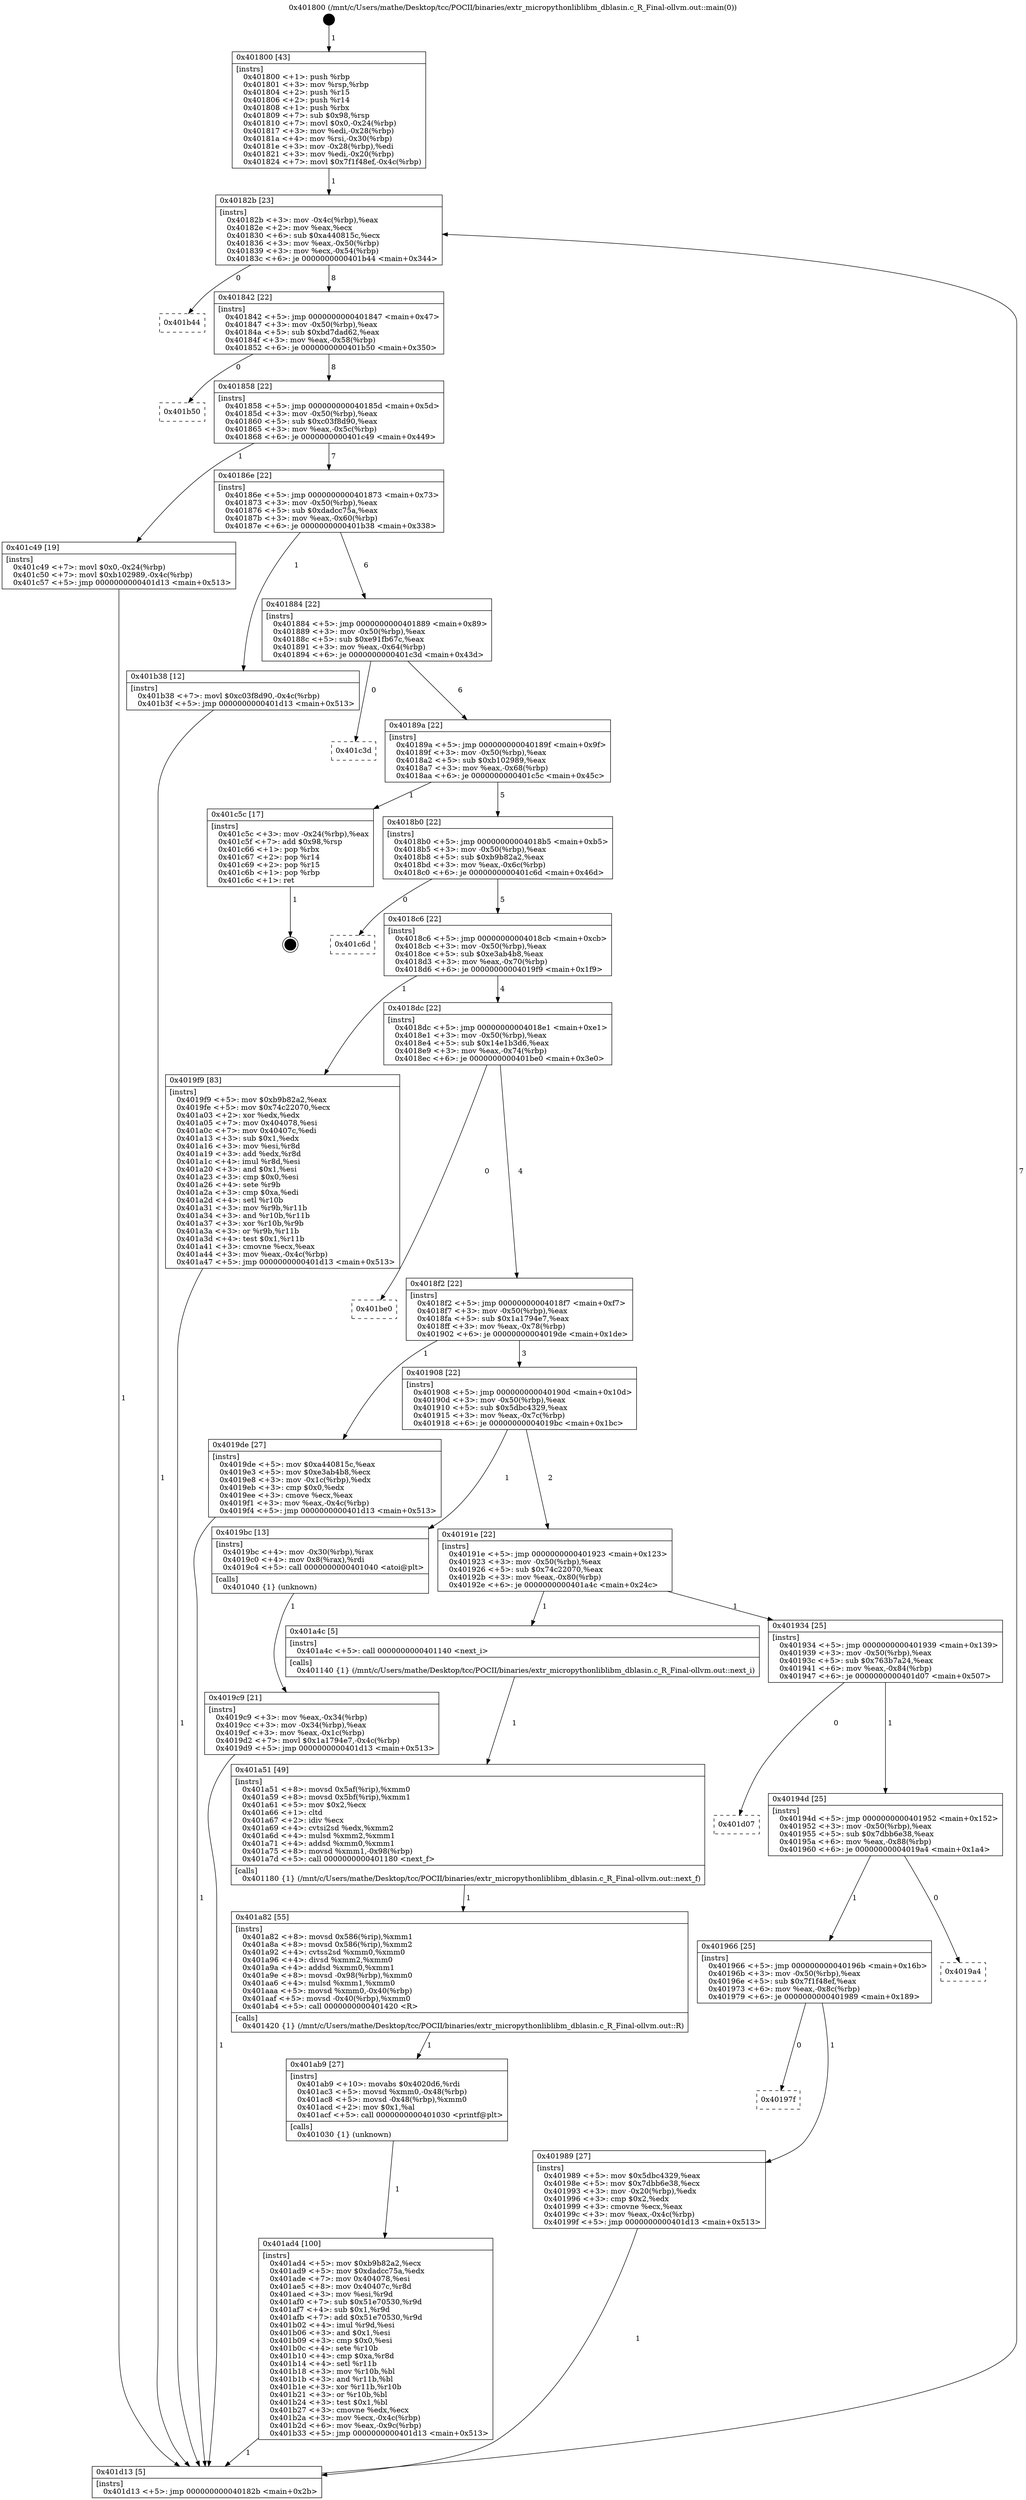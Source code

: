 digraph "0x401800" {
  label = "0x401800 (/mnt/c/Users/mathe/Desktop/tcc/POCII/binaries/extr_micropythonliblibm_dblasin.c_R_Final-ollvm.out::main(0))"
  labelloc = "t"
  node[shape=record]

  Entry [label="",width=0.3,height=0.3,shape=circle,fillcolor=black,style=filled]
  "0x40182b" [label="{
     0x40182b [23]\l
     | [instrs]\l
     &nbsp;&nbsp;0x40182b \<+3\>: mov -0x4c(%rbp),%eax\l
     &nbsp;&nbsp;0x40182e \<+2\>: mov %eax,%ecx\l
     &nbsp;&nbsp;0x401830 \<+6\>: sub $0xa440815c,%ecx\l
     &nbsp;&nbsp;0x401836 \<+3\>: mov %eax,-0x50(%rbp)\l
     &nbsp;&nbsp;0x401839 \<+3\>: mov %ecx,-0x54(%rbp)\l
     &nbsp;&nbsp;0x40183c \<+6\>: je 0000000000401b44 \<main+0x344\>\l
  }"]
  "0x401b44" [label="{
     0x401b44\l
  }", style=dashed]
  "0x401842" [label="{
     0x401842 [22]\l
     | [instrs]\l
     &nbsp;&nbsp;0x401842 \<+5\>: jmp 0000000000401847 \<main+0x47\>\l
     &nbsp;&nbsp;0x401847 \<+3\>: mov -0x50(%rbp),%eax\l
     &nbsp;&nbsp;0x40184a \<+5\>: sub $0xbd7dad62,%eax\l
     &nbsp;&nbsp;0x40184f \<+3\>: mov %eax,-0x58(%rbp)\l
     &nbsp;&nbsp;0x401852 \<+6\>: je 0000000000401b50 \<main+0x350\>\l
  }"]
  Exit [label="",width=0.3,height=0.3,shape=circle,fillcolor=black,style=filled,peripheries=2]
  "0x401b50" [label="{
     0x401b50\l
  }", style=dashed]
  "0x401858" [label="{
     0x401858 [22]\l
     | [instrs]\l
     &nbsp;&nbsp;0x401858 \<+5\>: jmp 000000000040185d \<main+0x5d\>\l
     &nbsp;&nbsp;0x40185d \<+3\>: mov -0x50(%rbp),%eax\l
     &nbsp;&nbsp;0x401860 \<+5\>: sub $0xc03f8d90,%eax\l
     &nbsp;&nbsp;0x401865 \<+3\>: mov %eax,-0x5c(%rbp)\l
     &nbsp;&nbsp;0x401868 \<+6\>: je 0000000000401c49 \<main+0x449\>\l
  }"]
  "0x401ad4" [label="{
     0x401ad4 [100]\l
     | [instrs]\l
     &nbsp;&nbsp;0x401ad4 \<+5\>: mov $0xb9b82a2,%ecx\l
     &nbsp;&nbsp;0x401ad9 \<+5\>: mov $0xdadcc75a,%edx\l
     &nbsp;&nbsp;0x401ade \<+7\>: mov 0x404078,%esi\l
     &nbsp;&nbsp;0x401ae5 \<+8\>: mov 0x40407c,%r8d\l
     &nbsp;&nbsp;0x401aed \<+3\>: mov %esi,%r9d\l
     &nbsp;&nbsp;0x401af0 \<+7\>: sub $0x51e70530,%r9d\l
     &nbsp;&nbsp;0x401af7 \<+4\>: sub $0x1,%r9d\l
     &nbsp;&nbsp;0x401afb \<+7\>: add $0x51e70530,%r9d\l
     &nbsp;&nbsp;0x401b02 \<+4\>: imul %r9d,%esi\l
     &nbsp;&nbsp;0x401b06 \<+3\>: and $0x1,%esi\l
     &nbsp;&nbsp;0x401b09 \<+3\>: cmp $0x0,%esi\l
     &nbsp;&nbsp;0x401b0c \<+4\>: sete %r10b\l
     &nbsp;&nbsp;0x401b10 \<+4\>: cmp $0xa,%r8d\l
     &nbsp;&nbsp;0x401b14 \<+4\>: setl %r11b\l
     &nbsp;&nbsp;0x401b18 \<+3\>: mov %r10b,%bl\l
     &nbsp;&nbsp;0x401b1b \<+3\>: and %r11b,%bl\l
     &nbsp;&nbsp;0x401b1e \<+3\>: xor %r11b,%r10b\l
     &nbsp;&nbsp;0x401b21 \<+3\>: or %r10b,%bl\l
     &nbsp;&nbsp;0x401b24 \<+3\>: test $0x1,%bl\l
     &nbsp;&nbsp;0x401b27 \<+3\>: cmovne %edx,%ecx\l
     &nbsp;&nbsp;0x401b2a \<+3\>: mov %ecx,-0x4c(%rbp)\l
     &nbsp;&nbsp;0x401b2d \<+6\>: mov %eax,-0x9c(%rbp)\l
     &nbsp;&nbsp;0x401b33 \<+5\>: jmp 0000000000401d13 \<main+0x513\>\l
  }"]
  "0x401c49" [label="{
     0x401c49 [19]\l
     | [instrs]\l
     &nbsp;&nbsp;0x401c49 \<+7\>: movl $0x0,-0x24(%rbp)\l
     &nbsp;&nbsp;0x401c50 \<+7\>: movl $0xb102989,-0x4c(%rbp)\l
     &nbsp;&nbsp;0x401c57 \<+5\>: jmp 0000000000401d13 \<main+0x513\>\l
  }"]
  "0x40186e" [label="{
     0x40186e [22]\l
     | [instrs]\l
     &nbsp;&nbsp;0x40186e \<+5\>: jmp 0000000000401873 \<main+0x73\>\l
     &nbsp;&nbsp;0x401873 \<+3\>: mov -0x50(%rbp),%eax\l
     &nbsp;&nbsp;0x401876 \<+5\>: sub $0xdadcc75a,%eax\l
     &nbsp;&nbsp;0x40187b \<+3\>: mov %eax,-0x60(%rbp)\l
     &nbsp;&nbsp;0x40187e \<+6\>: je 0000000000401b38 \<main+0x338\>\l
  }"]
  "0x401ab9" [label="{
     0x401ab9 [27]\l
     | [instrs]\l
     &nbsp;&nbsp;0x401ab9 \<+10\>: movabs $0x4020d6,%rdi\l
     &nbsp;&nbsp;0x401ac3 \<+5\>: movsd %xmm0,-0x48(%rbp)\l
     &nbsp;&nbsp;0x401ac8 \<+5\>: movsd -0x48(%rbp),%xmm0\l
     &nbsp;&nbsp;0x401acd \<+2\>: mov $0x1,%al\l
     &nbsp;&nbsp;0x401acf \<+5\>: call 0000000000401030 \<printf@plt\>\l
     | [calls]\l
     &nbsp;&nbsp;0x401030 \{1\} (unknown)\l
  }"]
  "0x401b38" [label="{
     0x401b38 [12]\l
     | [instrs]\l
     &nbsp;&nbsp;0x401b38 \<+7\>: movl $0xc03f8d90,-0x4c(%rbp)\l
     &nbsp;&nbsp;0x401b3f \<+5\>: jmp 0000000000401d13 \<main+0x513\>\l
  }"]
  "0x401884" [label="{
     0x401884 [22]\l
     | [instrs]\l
     &nbsp;&nbsp;0x401884 \<+5\>: jmp 0000000000401889 \<main+0x89\>\l
     &nbsp;&nbsp;0x401889 \<+3\>: mov -0x50(%rbp),%eax\l
     &nbsp;&nbsp;0x40188c \<+5\>: sub $0xe91fb67c,%eax\l
     &nbsp;&nbsp;0x401891 \<+3\>: mov %eax,-0x64(%rbp)\l
     &nbsp;&nbsp;0x401894 \<+6\>: je 0000000000401c3d \<main+0x43d\>\l
  }"]
  "0x401a82" [label="{
     0x401a82 [55]\l
     | [instrs]\l
     &nbsp;&nbsp;0x401a82 \<+8\>: movsd 0x586(%rip),%xmm1\l
     &nbsp;&nbsp;0x401a8a \<+8\>: movsd 0x586(%rip),%xmm2\l
     &nbsp;&nbsp;0x401a92 \<+4\>: cvtss2sd %xmm0,%xmm0\l
     &nbsp;&nbsp;0x401a96 \<+4\>: divsd %xmm2,%xmm0\l
     &nbsp;&nbsp;0x401a9a \<+4\>: addsd %xmm0,%xmm1\l
     &nbsp;&nbsp;0x401a9e \<+8\>: movsd -0x98(%rbp),%xmm0\l
     &nbsp;&nbsp;0x401aa6 \<+4\>: mulsd %xmm1,%xmm0\l
     &nbsp;&nbsp;0x401aaa \<+5\>: movsd %xmm0,-0x40(%rbp)\l
     &nbsp;&nbsp;0x401aaf \<+5\>: movsd -0x40(%rbp),%xmm0\l
     &nbsp;&nbsp;0x401ab4 \<+5\>: call 0000000000401420 \<R\>\l
     | [calls]\l
     &nbsp;&nbsp;0x401420 \{1\} (/mnt/c/Users/mathe/Desktop/tcc/POCII/binaries/extr_micropythonliblibm_dblasin.c_R_Final-ollvm.out::R)\l
  }"]
  "0x401c3d" [label="{
     0x401c3d\l
  }", style=dashed]
  "0x40189a" [label="{
     0x40189a [22]\l
     | [instrs]\l
     &nbsp;&nbsp;0x40189a \<+5\>: jmp 000000000040189f \<main+0x9f\>\l
     &nbsp;&nbsp;0x40189f \<+3\>: mov -0x50(%rbp),%eax\l
     &nbsp;&nbsp;0x4018a2 \<+5\>: sub $0xb102989,%eax\l
     &nbsp;&nbsp;0x4018a7 \<+3\>: mov %eax,-0x68(%rbp)\l
     &nbsp;&nbsp;0x4018aa \<+6\>: je 0000000000401c5c \<main+0x45c\>\l
  }"]
  "0x401a51" [label="{
     0x401a51 [49]\l
     | [instrs]\l
     &nbsp;&nbsp;0x401a51 \<+8\>: movsd 0x5af(%rip),%xmm0\l
     &nbsp;&nbsp;0x401a59 \<+8\>: movsd 0x5bf(%rip),%xmm1\l
     &nbsp;&nbsp;0x401a61 \<+5\>: mov $0x2,%ecx\l
     &nbsp;&nbsp;0x401a66 \<+1\>: cltd\l
     &nbsp;&nbsp;0x401a67 \<+2\>: idiv %ecx\l
     &nbsp;&nbsp;0x401a69 \<+4\>: cvtsi2sd %edx,%xmm2\l
     &nbsp;&nbsp;0x401a6d \<+4\>: mulsd %xmm2,%xmm1\l
     &nbsp;&nbsp;0x401a71 \<+4\>: addsd %xmm0,%xmm1\l
     &nbsp;&nbsp;0x401a75 \<+8\>: movsd %xmm1,-0x98(%rbp)\l
     &nbsp;&nbsp;0x401a7d \<+5\>: call 0000000000401180 \<next_f\>\l
     | [calls]\l
     &nbsp;&nbsp;0x401180 \{1\} (/mnt/c/Users/mathe/Desktop/tcc/POCII/binaries/extr_micropythonliblibm_dblasin.c_R_Final-ollvm.out::next_f)\l
  }"]
  "0x401c5c" [label="{
     0x401c5c [17]\l
     | [instrs]\l
     &nbsp;&nbsp;0x401c5c \<+3\>: mov -0x24(%rbp),%eax\l
     &nbsp;&nbsp;0x401c5f \<+7\>: add $0x98,%rsp\l
     &nbsp;&nbsp;0x401c66 \<+1\>: pop %rbx\l
     &nbsp;&nbsp;0x401c67 \<+2\>: pop %r14\l
     &nbsp;&nbsp;0x401c69 \<+2\>: pop %r15\l
     &nbsp;&nbsp;0x401c6b \<+1\>: pop %rbp\l
     &nbsp;&nbsp;0x401c6c \<+1\>: ret\l
  }"]
  "0x4018b0" [label="{
     0x4018b0 [22]\l
     | [instrs]\l
     &nbsp;&nbsp;0x4018b0 \<+5\>: jmp 00000000004018b5 \<main+0xb5\>\l
     &nbsp;&nbsp;0x4018b5 \<+3\>: mov -0x50(%rbp),%eax\l
     &nbsp;&nbsp;0x4018b8 \<+5\>: sub $0xb9b82a2,%eax\l
     &nbsp;&nbsp;0x4018bd \<+3\>: mov %eax,-0x6c(%rbp)\l
     &nbsp;&nbsp;0x4018c0 \<+6\>: je 0000000000401c6d \<main+0x46d\>\l
  }"]
  "0x4019c9" [label="{
     0x4019c9 [21]\l
     | [instrs]\l
     &nbsp;&nbsp;0x4019c9 \<+3\>: mov %eax,-0x34(%rbp)\l
     &nbsp;&nbsp;0x4019cc \<+3\>: mov -0x34(%rbp),%eax\l
     &nbsp;&nbsp;0x4019cf \<+3\>: mov %eax,-0x1c(%rbp)\l
     &nbsp;&nbsp;0x4019d2 \<+7\>: movl $0x1a1794e7,-0x4c(%rbp)\l
     &nbsp;&nbsp;0x4019d9 \<+5\>: jmp 0000000000401d13 \<main+0x513\>\l
  }"]
  "0x401c6d" [label="{
     0x401c6d\l
  }", style=dashed]
  "0x4018c6" [label="{
     0x4018c6 [22]\l
     | [instrs]\l
     &nbsp;&nbsp;0x4018c6 \<+5\>: jmp 00000000004018cb \<main+0xcb\>\l
     &nbsp;&nbsp;0x4018cb \<+3\>: mov -0x50(%rbp),%eax\l
     &nbsp;&nbsp;0x4018ce \<+5\>: sub $0xe3ab4b8,%eax\l
     &nbsp;&nbsp;0x4018d3 \<+3\>: mov %eax,-0x70(%rbp)\l
     &nbsp;&nbsp;0x4018d6 \<+6\>: je 00000000004019f9 \<main+0x1f9\>\l
  }"]
  "0x401800" [label="{
     0x401800 [43]\l
     | [instrs]\l
     &nbsp;&nbsp;0x401800 \<+1\>: push %rbp\l
     &nbsp;&nbsp;0x401801 \<+3\>: mov %rsp,%rbp\l
     &nbsp;&nbsp;0x401804 \<+2\>: push %r15\l
     &nbsp;&nbsp;0x401806 \<+2\>: push %r14\l
     &nbsp;&nbsp;0x401808 \<+1\>: push %rbx\l
     &nbsp;&nbsp;0x401809 \<+7\>: sub $0x98,%rsp\l
     &nbsp;&nbsp;0x401810 \<+7\>: movl $0x0,-0x24(%rbp)\l
     &nbsp;&nbsp;0x401817 \<+3\>: mov %edi,-0x28(%rbp)\l
     &nbsp;&nbsp;0x40181a \<+4\>: mov %rsi,-0x30(%rbp)\l
     &nbsp;&nbsp;0x40181e \<+3\>: mov -0x28(%rbp),%edi\l
     &nbsp;&nbsp;0x401821 \<+3\>: mov %edi,-0x20(%rbp)\l
     &nbsp;&nbsp;0x401824 \<+7\>: movl $0x7f1f48ef,-0x4c(%rbp)\l
  }"]
  "0x4019f9" [label="{
     0x4019f9 [83]\l
     | [instrs]\l
     &nbsp;&nbsp;0x4019f9 \<+5\>: mov $0xb9b82a2,%eax\l
     &nbsp;&nbsp;0x4019fe \<+5\>: mov $0x74c22070,%ecx\l
     &nbsp;&nbsp;0x401a03 \<+2\>: xor %edx,%edx\l
     &nbsp;&nbsp;0x401a05 \<+7\>: mov 0x404078,%esi\l
     &nbsp;&nbsp;0x401a0c \<+7\>: mov 0x40407c,%edi\l
     &nbsp;&nbsp;0x401a13 \<+3\>: sub $0x1,%edx\l
     &nbsp;&nbsp;0x401a16 \<+3\>: mov %esi,%r8d\l
     &nbsp;&nbsp;0x401a19 \<+3\>: add %edx,%r8d\l
     &nbsp;&nbsp;0x401a1c \<+4\>: imul %r8d,%esi\l
     &nbsp;&nbsp;0x401a20 \<+3\>: and $0x1,%esi\l
     &nbsp;&nbsp;0x401a23 \<+3\>: cmp $0x0,%esi\l
     &nbsp;&nbsp;0x401a26 \<+4\>: sete %r9b\l
     &nbsp;&nbsp;0x401a2a \<+3\>: cmp $0xa,%edi\l
     &nbsp;&nbsp;0x401a2d \<+4\>: setl %r10b\l
     &nbsp;&nbsp;0x401a31 \<+3\>: mov %r9b,%r11b\l
     &nbsp;&nbsp;0x401a34 \<+3\>: and %r10b,%r11b\l
     &nbsp;&nbsp;0x401a37 \<+3\>: xor %r10b,%r9b\l
     &nbsp;&nbsp;0x401a3a \<+3\>: or %r9b,%r11b\l
     &nbsp;&nbsp;0x401a3d \<+4\>: test $0x1,%r11b\l
     &nbsp;&nbsp;0x401a41 \<+3\>: cmovne %ecx,%eax\l
     &nbsp;&nbsp;0x401a44 \<+3\>: mov %eax,-0x4c(%rbp)\l
     &nbsp;&nbsp;0x401a47 \<+5\>: jmp 0000000000401d13 \<main+0x513\>\l
  }"]
  "0x4018dc" [label="{
     0x4018dc [22]\l
     | [instrs]\l
     &nbsp;&nbsp;0x4018dc \<+5\>: jmp 00000000004018e1 \<main+0xe1\>\l
     &nbsp;&nbsp;0x4018e1 \<+3\>: mov -0x50(%rbp),%eax\l
     &nbsp;&nbsp;0x4018e4 \<+5\>: sub $0x14e1b3d6,%eax\l
     &nbsp;&nbsp;0x4018e9 \<+3\>: mov %eax,-0x74(%rbp)\l
     &nbsp;&nbsp;0x4018ec \<+6\>: je 0000000000401be0 \<main+0x3e0\>\l
  }"]
  "0x401d13" [label="{
     0x401d13 [5]\l
     | [instrs]\l
     &nbsp;&nbsp;0x401d13 \<+5\>: jmp 000000000040182b \<main+0x2b\>\l
  }"]
  "0x401be0" [label="{
     0x401be0\l
  }", style=dashed]
  "0x4018f2" [label="{
     0x4018f2 [22]\l
     | [instrs]\l
     &nbsp;&nbsp;0x4018f2 \<+5\>: jmp 00000000004018f7 \<main+0xf7\>\l
     &nbsp;&nbsp;0x4018f7 \<+3\>: mov -0x50(%rbp),%eax\l
     &nbsp;&nbsp;0x4018fa \<+5\>: sub $0x1a1794e7,%eax\l
     &nbsp;&nbsp;0x4018ff \<+3\>: mov %eax,-0x78(%rbp)\l
     &nbsp;&nbsp;0x401902 \<+6\>: je 00000000004019de \<main+0x1de\>\l
  }"]
  "0x40197f" [label="{
     0x40197f\l
  }", style=dashed]
  "0x4019de" [label="{
     0x4019de [27]\l
     | [instrs]\l
     &nbsp;&nbsp;0x4019de \<+5\>: mov $0xa440815c,%eax\l
     &nbsp;&nbsp;0x4019e3 \<+5\>: mov $0xe3ab4b8,%ecx\l
     &nbsp;&nbsp;0x4019e8 \<+3\>: mov -0x1c(%rbp),%edx\l
     &nbsp;&nbsp;0x4019eb \<+3\>: cmp $0x0,%edx\l
     &nbsp;&nbsp;0x4019ee \<+3\>: cmove %ecx,%eax\l
     &nbsp;&nbsp;0x4019f1 \<+3\>: mov %eax,-0x4c(%rbp)\l
     &nbsp;&nbsp;0x4019f4 \<+5\>: jmp 0000000000401d13 \<main+0x513\>\l
  }"]
  "0x401908" [label="{
     0x401908 [22]\l
     | [instrs]\l
     &nbsp;&nbsp;0x401908 \<+5\>: jmp 000000000040190d \<main+0x10d\>\l
     &nbsp;&nbsp;0x40190d \<+3\>: mov -0x50(%rbp),%eax\l
     &nbsp;&nbsp;0x401910 \<+5\>: sub $0x5dbc4329,%eax\l
     &nbsp;&nbsp;0x401915 \<+3\>: mov %eax,-0x7c(%rbp)\l
     &nbsp;&nbsp;0x401918 \<+6\>: je 00000000004019bc \<main+0x1bc\>\l
  }"]
  "0x401989" [label="{
     0x401989 [27]\l
     | [instrs]\l
     &nbsp;&nbsp;0x401989 \<+5\>: mov $0x5dbc4329,%eax\l
     &nbsp;&nbsp;0x40198e \<+5\>: mov $0x7dbb6e38,%ecx\l
     &nbsp;&nbsp;0x401993 \<+3\>: mov -0x20(%rbp),%edx\l
     &nbsp;&nbsp;0x401996 \<+3\>: cmp $0x2,%edx\l
     &nbsp;&nbsp;0x401999 \<+3\>: cmovne %ecx,%eax\l
     &nbsp;&nbsp;0x40199c \<+3\>: mov %eax,-0x4c(%rbp)\l
     &nbsp;&nbsp;0x40199f \<+5\>: jmp 0000000000401d13 \<main+0x513\>\l
  }"]
  "0x4019bc" [label="{
     0x4019bc [13]\l
     | [instrs]\l
     &nbsp;&nbsp;0x4019bc \<+4\>: mov -0x30(%rbp),%rax\l
     &nbsp;&nbsp;0x4019c0 \<+4\>: mov 0x8(%rax),%rdi\l
     &nbsp;&nbsp;0x4019c4 \<+5\>: call 0000000000401040 \<atoi@plt\>\l
     | [calls]\l
     &nbsp;&nbsp;0x401040 \{1\} (unknown)\l
  }"]
  "0x40191e" [label="{
     0x40191e [22]\l
     | [instrs]\l
     &nbsp;&nbsp;0x40191e \<+5\>: jmp 0000000000401923 \<main+0x123\>\l
     &nbsp;&nbsp;0x401923 \<+3\>: mov -0x50(%rbp),%eax\l
     &nbsp;&nbsp;0x401926 \<+5\>: sub $0x74c22070,%eax\l
     &nbsp;&nbsp;0x40192b \<+3\>: mov %eax,-0x80(%rbp)\l
     &nbsp;&nbsp;0x40192e \<+6\>: je 0000000000401a4c \<main+0x24c\>\l
  }"]
  "0x401966" [label="{
     0x401966 [25]\l
     | [instrs]\l
     &nbsp;&nbsp;0x401966 \<+5\>: jmp 000000000040196b \<main+0x16b\>\l
     &nbsp;&nbsp;0x40196b \<+3\>: mov -0x50(%rbp),%eax\l
     &nbsp;&nbsp;0x40196e \<+5\>: sub $0x7f1f48ef,%eax\l
     &nbsp;&nbsp;0x401973 \<+6\>: mov %eax,-0x8c(%rbp)\l
     &nbsp;&nbsp;0x401979 \<+6\>: je 0000000000401989 \<main+0x189\>\l
  }"]
  "0x401a4c" [label="{
     0x401a4c [5]\l
     | [instrs]\l
     &nbsp;&nbsp;0x401a4c \<+5\>: call 0000000000401140 \<next_i\>\l
     | [calls]\l
     &nbsp;&nbsp;0x401140 \{1\} (/mnt/c/Users/mathe/Desktop/tcc/POCII/binaries/extr_micropythonliblibm_dblasin.c_R_Final-ollvm.out::next_i)\l
  }"]
  "0x401934" [label="{
     0x401934 [25]\l
     | [instrs]\l
     &nbsp;&nbsp;0x401934 \<+5\>: jmp 0000000000401939 \<main+0x139\>\l
     &nbsp;&nbsp;0x401939 \<+3\>: mov -0x50(%rbp),%eax\l
     &nbsp;&nbsp;0x40193c \<+5\>: sub $0x763b7a24,%eax\l
     &nbsp;&nbsp;0x401941 \<+6\>: mov %eax,-0x84(%rbp)\l
     &nbsp;&nbsp;0x401947 \<+6\>: je 0000000000401d07 \<main+0x507\>\l
  }"]
  "0x4019a4" [label="{
     0x4019a4\l
  }", style=dashed]
  "0x401d07" [label="{
     0x401d07\l
  }", style=dashed]
  "0x40194d" [label="{
     0x40194d [25]\l
     | [instrs]\l
     &nbsp;&nbsp;0x40194d \<+5\>: jmp 0000000000401952 \<main+0x152\>\l
     &nbsp;&nbsp;0x401952 \<+3\>: mov -0x50(%rbp),%eax\l
     &nbsp;&nbsp;0x401955 \<+5\>: sub $0x7dbb6e38,%eax\l
     &nbsp;&nbsp;0x40195a \<+6\>: mov %eax,-0x88(%rbp)\l
     &nbsp;&nbsp;0x401960 \<+6\>: je 00000000004019a4 \<main+0x1a4\>\l
  }"]
  Entry -> "0x401800" [label=" 1"]
  "0x40182b" -> "0x401b44" [label=" 0"]
  "0x40182b" -> "0x401842" [label=" 8"]
  "0x401c5c" -> Exit [label=" 1"]
  "0x401842" -> "0x401b50" [label=" 0"]
  "0x401842" -> "0x401858" [label=" 8"]
  "0x401c49" -> "0x401d13" [label=" 1"]
  "0x401858" -> "0x401c49" [label=" 1"]
  "0x401858" -> "0x40186e" [label=" 7"]
  "0x401b38" -> "0x401d13" [label=" 1"]
  "0x40186e" -> "0x401b38" [label=" 1"]
  "0x40186e" -> "0x401884" [label=" 6"]
  "0x401ad4" -> "0x401d13" [label=" 1"]
  "0x401884" -> "0x401c3d" [label=" 0"]
  "0x401884" -> "0x40189a" [label=" 6"]
  "0x401ab9" -> "0x401ad4" [label=" 1"]
  "0x40189a" -> "0x401c5c" [label=" 1"]
  "0x40189a" -> "0x4018b0" [label=" 5"]
  "0x401a82" -> "0x401ab9" [label=" 1"]
  "0x4018b0" -> "0x401c6d" [label=" 0"]
  "0x4018b0" -> "0x4018c6" [label=" 5"]
  "0x401a51" -> "0x401a82" [label=" 1"]
  "0x4018c6" -> "0x4019f9" [label=" 1"]
  "0x4018c6" -> "0x4018dc" [label=" 4"]
  "0x401a4c" -> "0x401a51" [label=" 1"]
  "0x4018dc" -> "0x401be0" [label=" 0"]
  "0x4018dc" -> "0x4018f2" [label=" 4"]
  "0x4019f9" -> "0x401d13" [label=" 1"]
  "0x4018f2" -> "0x4019de" [label=" 1"]
  "0x4018f2" -> "0x401908" [label=" 3"]
  "0x4019de" -> "0x401d13" [label=" 1"]
  "0x401908" -> "0x4019bc" [label=" 1"]
  "0x401908" -> "0x40191e" [label=" 2"]
  "0x4019c9" -> "0x401d13" [label=" 1"]
  "0x40191e" -> "0x401a4c" [label=" 1"]
  "0x40191e" -> "0x401934" [label=" 1"]
  "0x401d13" -> "0x40182b" [label=" 7"]
  "0x401934" -> "0x401d07" [label=" 0"]
  "0x401934" -> "0x40194d" [label=" 1"]
  "0x401800" -> "0x40182b" [label=" 1"]
  "0x40194d" -> "0x4019a4" [label=" 0"]
  "0x40194d" -> "0x401966" [label=" 1"]
  "0x4019bc" -> "0x4019c9" [label=" 1"]
  "0x401966" -> "0x401989" [label=" 1"]
  "0x401966" -> "0x40197f" [label=" 0"]
  "0x401989" -> "0x401d13" [label=" 1"]
}
